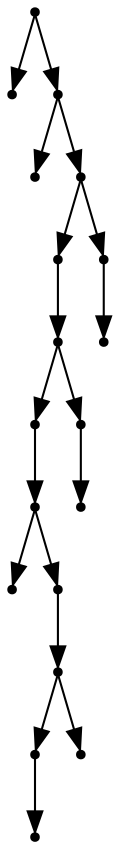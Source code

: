 digraph {
  18 [shape=point];
  0 [shape=point];
  17 [shape=point];
  1 [shape=point];
  16 [shape=point];
  13 [shape=point];
  12 [shape=point];
  9 [shape=point];
  8 [shape=point];
  2 [shape=point];
  7 [shape=point];
  6 [shape=point];
  4 [shape=point];
  3 [shape=point];
  5 [shape=point];
  11 [shape=point];
  10 [shape=point];
  15 [shape=point];
  14 [shape=point];
18 -> 0;
18 -> 17;
17 -> 1;
17 -> 16;
16 -> 13;
13 -> 12;
12 -> 9;
9 -> 8;
8 -> 2;
8 -> 7;
7 -> 6;
6 -> 4;
4 -> 3;
6 -> 5;
12 -> 11;
11 -> 10;
16 -> 15;
15 -> 14;
}
